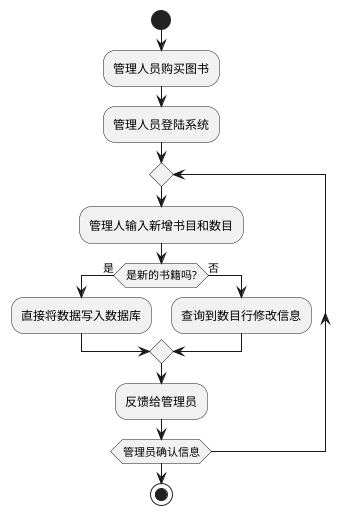 @startuml
start
:管理人员购买图书;
:管理人员登陆系统;
repeat
    :管理人输入新增书目和数目;
    if (是新的书籍吗?) then (是)
    :直接将数据写入数据库;
    else (否)
    :查询到数目行修改信息;
    endif
    :反馈给管理员;
repeat while(管理员确认信息)
stop
@enduml